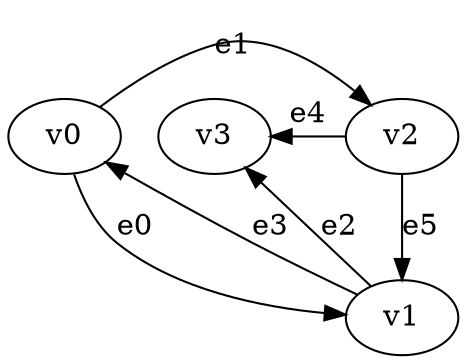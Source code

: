 digraph ReachabilityGameObjective {
    /*
     * Reachability Game Test: Time-Bounded Objective
     * 
     * Objective: Player 0 must reach vertex v3 within 6 time steps
     *           Player 1 tries to prevent this or delay beyond time bound
     * 
     * This test demonstrates time-bounded reachability with existential
     * quantifiers affecting the game dynamics.
     */
    
    // OBJECTIVE: time_bounded_reach v3 6
    
    // Game vertices
    v0 [name="v0", player=0];  // Start vertex
    v1 [name="v1", player=1];  // Player 1 choice point
    v2 [name="v2", player=0];  // Player 0 intermediate
    v3 [name="v3", player=0];  // Target vertex
    
    // Temporal constraints with mathematical patterns
    v0 -> v1 [label="e0", constraint="exists k. time = 2*k"];      // Even times only
    v0 -> v2 [label="e1", constraint="time >= 2"];                // From time 2
    
    v1 -> v3 [label="e2", constraint="time <= 4"];                // Quick target path
    v1 -> v0 [label="e3", constraint="time >= 3"];                // Return to start
    
    v2 -> v3 [label="e4", constraint="exists k. time = 2*k + 1"]; // Odd times only
    v2 -> v1 [label="e5"];                                        // Always available
}
